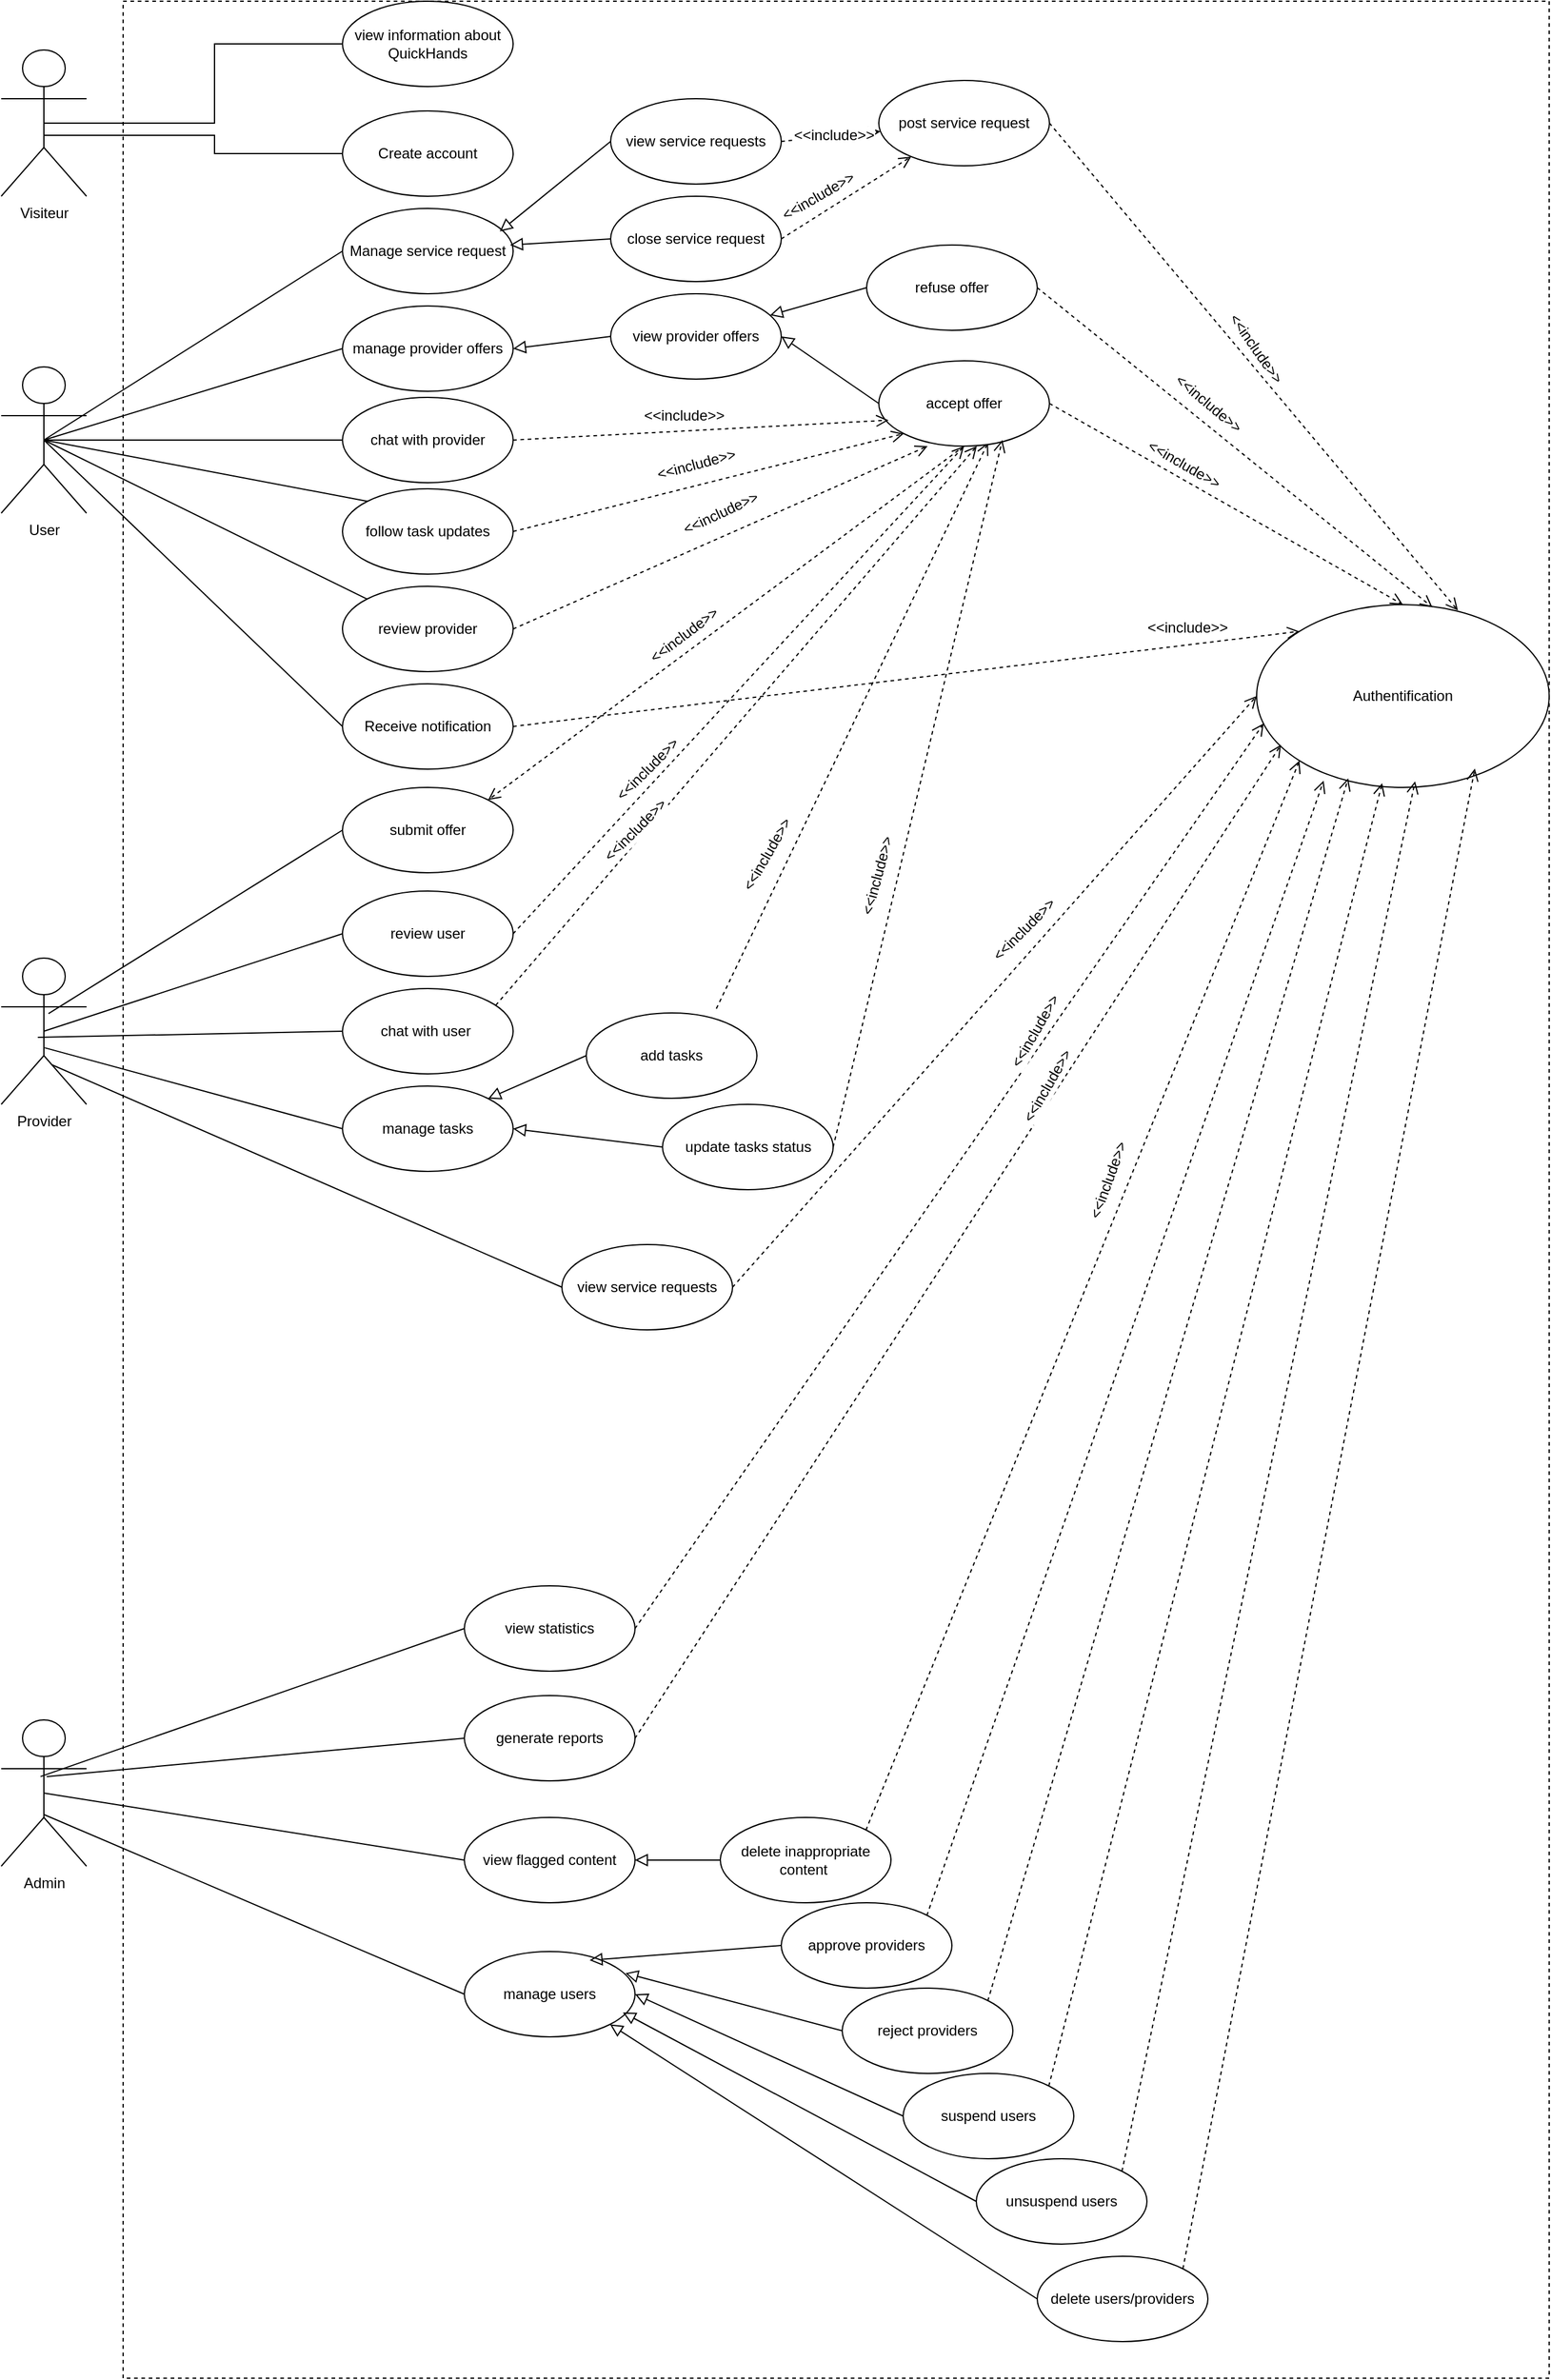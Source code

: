 <mxfile version="26.0.14">
  <diagram name="Page-1" id="0783ab3e-0a74-02c8-0abd-f7b4e66b4bec">
    <mxGraphModel dx="1167" dy="636" grid="1" gridSize="10" guides="1" tooltips="1" connect="1" arrows="1" fold="1" page="1" pageScale="1" pageWidth="850" pageHeight="1100" background="none" math="0" shadow="0">
      <root>
        <mxCell id="0" />
        <mxCell id="1" parent="0" />
        <mxCell id="mzgaupVoUj_XSclomE8y-5" value="" style="html=1;whiteSpace=wrap;dashed=1;" parent="1" vertex="1">
          <mxGeometry x="140" y="50" width="1170" height="1950" as="geometry" />
        </mxCell>
        <mxCell id="mzgaupVoUj_XSclomE8y-13" style="edgeStyle=orthogonalEdgeStyle;rounded=0;orthogonalLoop=1;jettySize=auto;html=1;entryX=0;entryY=0.5;entryDx=0;entryDy=0;exitX=0.5;exitY=0.5;exitDx=0;exitDy=0;exitPerimeter=0;endArrow=none;startFill=0;" parent="1" source="mzgaupVoUj_XSclomE8y-7" target="mzgaupVoUj_XSclomE8y-11" edge="1">
          <mxGeometry relative="1" as="geometry" />
        </mxCell>
        <mxCell id="mzgaupVoUj_XSclomE8y-17" style="edgeStyle=orthogonalEdgeStyle;rounded=0;orthogonalLoop=1;jettySize=auto;html=1;exitX=0.5;exitY=0.5;exitDx=0;exitDy=0;exitPerimeter=0;endArrow=none;startFill=0;" parent="1" source="mzgaupVoUj_XSclomE8y-7" target="mzgaupVoUj_XSclomE8y-12" edge="1">
          <mxGeometry relative="1" as="geometry">
            <Array as="points">
              <mxPoint x="75" y="160" />
              <mxPoint x="215" y="160" />
              <mxPoint x="215" y="175" />
            </Array>
          </mxGeometry>
        </mxCell>
        <mxCell id="mzgaupVoUj_XSclomE8y-7" value="Visiteur" style="shape=umlActor;verticalLabelPosition=bottom;verticalAlign=top;html=1;" parent="1" vertex="1">
          <mxGeometry x="40" y="90" width="70" height="120" as="geometry" />
        </mxCell>
        <mxCell id="qqDhb3MHD4uEbVuL6zhM-2" style="edgeStyle=none;curved=1;rounded=0;orthogonalLoop=1;jettySize=auto;html=1;exitX=0.5;exitY=0.5;exitDx=0;exitDy=0;exitPerimeter=0;entryX=0;entryY=0.5;entryDx=0;entryDy=0;fontSize=12;startSize=8;endSize=8;endArrow=none;startFill=0;" edge="1" parent="1" source="mzgaupVoUj_XSclomE8y-8" target="mzgaupVoUj_XSclomE8y-18">
          <mxGeometry relative="1" as="geometry" />
        </mxCell>
        <mxCell id="qqDhb3MHD4uEbVuL6zhM-3" style="edgeStyle=none;curved=1;rounded=0;orthogonalLoop=1;jettySize=auto;html=1;exitX=0.5;exitY=0.5;exitDx=0;exitDy=0;exitPerimeter=0;entryX=0;entryY=0.5;entryDx=0;entryDy=0;fontSize=12;startSize=8;endSize=8;endArrow=none;startFill=0;" edge="1" parent="1" source="mzgaupVoUj_XSclomE8y-8" target="_5wqVxvhts2T_qIJkgKh-1">
          <mxGeometry relative="1" as="geometry" />
        </mxCell>
        <mxCell id="qqDhb3MHD4uEbVuL6zhM-4" style="edgeStyle=none;curved=1;rounded=0;orthogonalLoop=1;jettySize=auto;html=1;exitX=0.5;exitY=0.5;exitDx=0;exitDy=0;exitPerimeter=0;fontSize=12;startSize=8;endSize=8;endArrow=none;startFill=0;" edge="1" parent="1" source="mzgaupVoUj_XSclomE8y-8" target="_5wqVxvhts2T_qIJkgKh-4">
          <mxGeometry relative="1" as="geometry" />
        </mxCell>
        <mxCell id="qqDhb3MHD4uEbVuL6zhM-6" style="edgeStyle=none;curved=1;rounded=0;orthogonalLoop=1;jettySize=auto;html=1;exitX=0.5;exitY=0.5;exitDx=0;exitDy=0;exitPerimeter=0;entryX=0;entryY=0;entryDx=0;entryDy=0;fontSize=12;startSize=8;endSize=8;endArrow=none;startFill=0;" edge="1" parent="1" source="mzgaupVoUj_XSclomE8y-8" target="_5wqVxvhts2T_qIJkgKh-2">
          <mxGeometry relative="1" as="geometry" />
        </mxCell>
        <mxCell id="qqDhb3MHD4uEbVuL6zhM-7" style="edgeStyle=none;curved=1;rounded=0;orthogonalLoop=1;jettySize=auto;html=1;exitX=0.5;exitY=0.5;exitDx=0;exitDy=0;exitPerimeter=0;fontSize=12;startSize=8;endSize=8;endArrow=none;startFill=0;" edge="1" parent="1" source="mzgaupVoUj_XSclomE8y-8" target="_5wqVxvhts2T_qIJkgKh-3">
          <mxGeometry relative="1" as="geometry" />
        </mxCell>
        <mxCell id="qqDhb3MHD4uEbVuL6zhM-8" style="edgeStyle=none;curved=1;rounded=0;orthogonalLoop=1;jettySize=auto;html=1;exitX=0.5;exitY=0.5;exitDx=0;exitDy=0;exitPerimeter=0;entryX=0;entryY=0.5;entryDx=0;entryDy=0;fontSize=12;startSize=8;endSize=8;endArrow=none;startFill=0;" edge="1" parent="1" source="mzgaupVoUj_XSclomE8y-8" target="_5wqVxvhts2T_qIJkgKh-5">
          <mxGeometry relative="1" as="geometry" />
        </mxCell>
        <mxCell id="mzgaupVoUj_XSclomE8y-8" value="User" style="shape=umlActor;verticalLabelPosition=bottom;verticalAlign=top;html=1;" parent="1" vertex="1">
          <mxGeometry x="40" y="350" width="70" height="120" as="geometry" />
        </mxCell>
        <mxCell id="mzgaupVoUj_XSclomE8y-9" value="Provider" style="shape=umlActor;verticalLabelPosition=bottom;verticalAlign=top;html=1;" parent="1" vertex="1">
          <mxGeometry x="40" y="835" width="70" height="120" as="geometry" />
        </mxCell>
        <mxCell id="mzgaupVoUj_XSclomE8y-10" value="Admin" style="shape=umlActor;verticalLabelPosition=bottom;verticalAlign=top;html=1;" parent="1" vertex="1">
          <mxGeometry x="40" y="1460" width="70" height="120" as="geometry" />
        </mxCell>
        <mxCell id="mzgaupVoUj_XSclomE8y-11" value="view information about QuickHands" style="ellipse;whiteSpace=wrap;html=1;" parent="1" vertex="1">
          <mxGeometry x="320" y="50" width="140" height="70" as="geometry" />
        </mxCell>
        <mxCell id="mzgaupVoUj_XSclomE8y-12" value="Create account" style="ellipse;whiteSpace=wrap;html=1;" parent="1" vertex="1">
          <mxGeometry x="320" y="140" width="140" height="70" as="geometry" />
        </mxCell>
        <mxCell id="mzgaupVoUj_XSclomE8y-18" value="Manage service request" style="ellipse;whiteSpace=wrap;html=1;" parent="1" vertex="1">
          <mxGeometry x="320" y="220" width="140" height="70" as="geometry" />
        </mxCell>
        <mxCell id="_5wqVxvhts2T_qIJkgKh-1" value="manage provider offers" style="ellipse;whiteSpace=wrap;html=1;" parent="1" vertex="1">
          <mxGeometry x="320" y="300" width="140" height="70" as="geometry" />
        </mxCell>
        <mxCell id="qqDhb3MHD4uEbVuL6zhM-53" style="edgeStyle=none;curved=1;rounded=0;orthogonalLoop=1;jettySize=auto;html=1;exitX=1;exitY=0.5;exitDx=0;exitDy=0;entryX=0;entryY=1;entryDx=0;entryDy=0;fontSize=12;startSize=8;endSize=8;dashed=1;endArrow=open;endFill=0;" edge="1" parent="1" source="_5wqVxvhts2T_qIJkgKh-2" target="qqDhb3MHD4uEbVuL6zhM-26">
          <mxGeometry relative="1" as="geometry" />
        </mxCell>
        <mxCell id="_5wqVxvhts2T_qIJkgKh-2" value="follow task updates" style="ellipse;whiteSpace=wrap;html=1;" parent="1" vertex="1">
          <mxGeometry x="320" y="450" width="140" height="70" as="geometry" />
        </mxCell>
        <mxCell id="_5wqVxvhts2T_qIJkgKh-3" value="review provider" style="ellipse;whiteSpace=wrap;html=1;" parent="1" vertex="1">
          <mxGeometry x="320" y="530" width="140" height="70" as="geometry" />
        </mxCell>
        <mxCell id="_5wqVxvhts2T_qIJkgKh-4" value="chat with provider" style="ellipse;whiteSpace=wrap;html=1;" parent="1" vertex="1">
          <mxGeometry x="320" y="375" width="140" height="70" as="geometry" />
        </mxCell>
        <mxCell id="qqDhb3MHD4uEbVuL6zhM-57" style="edgeStyle=none;curved=1;rounded=0;orthogonalLoop=1;jettySize=auto;html=1;exitX=1;exitY=0.5;exitDx=0;exitDy=0;entryX=0;entryY=0;entryDx=0;entryDy=0;fontSize=12;startSize=8;endSize=8;dashed=1;endArrow=open;endFill=0;" edge="1" parent="1" source="_5wqVxvhts2T_qIJkgKh-5" target="qqDhb3MHD4uEbVuL6zhM-9">
          <mxGeometry relative="1" as="geometry" />
        </mxCell>
        <mxCell id="_5wqVxvhts2T_qIJkgKh-5" value="Receive notification" style="ellipse;whiteSpace=wrap;html=1;" parent="1" vertex="1">
          <mxGeometry x="320" y="610" width="140" height="70" as="geometry" />
        </mxCell>
        <mxCell id="qqDhb3MHD4uEbVuL6zhM-9" value="Authentification" style="ellipse;whiteSpace=wrap;html=1;" vertex="1" parent="1">
          <mxGeometry x="1070" y="545" width="240" height="150" as="geometry" />
        </mxCell>
        <mxCell id="qqDhb3MHD4uEbVuL6zhM-89" style="edgeStyle=none;curved=1;rounded=0;orthogonalLoop=1;jettySize=auto;html=1;exitX=1;exitY=0.5;exitDx=0;exitDy=0;entryX=0;entryY=0.5;entryDx=0;entryDy=0;fontSize=12;startSize=8;endSize=8;dashed=1;endArrow=open;endFill=0;" edge="1" parent="1" source="qqDhb3MHD4uEbVuL6zhM-10" target="qqDhb3MHD4uEbVuL6zhM-9">
          <mxGeometry relative="1" as="geometry" />
        </mxCell>
        <mxCell id="qqDhb3MHD4uEbVuL6zhM-10" value="view service requests" style="ellipse;whiteSpace=wrap;html=1;" vertex="1" parent="1">
          <mxGeometry x="500" y="1070" width="140" height="70" as="geometry" />
        </mxCell>
        <mxCell id="qqDhb3MHD4uEbVuL6zhM-11" value="post service request" style="ellipse;whiteSpace=wrap;html=1;" vertex="1" parent="1">
          <mxGeometry x="760" y="115" width="140" height="70" as="geometry" />
        </mxCell>
        <mxCell id="qqDhb3MHD4uEbVuL6zhM-37" style="edgeStyle=none;curved=1;rounded=0;orthogonalLoop=1;jettySize=auto;html=1;exitX=1;exitY=0.5;exitDx=0;exitDy=0;fontSize=12;startSize=8;endSize=8;dashed=1;endArrow=open;endFill=0;" edge="1" parent="1" source="qqDhb3MHD4uEbVuL6zhM-12" target="qqDhb3MHD4uEbVuL6zhM-11">
          <mxGeometry relative="1" as="geometry" />
        </mxCell>
        <mxCell id="qqDhb3MHD4uEbVuL6zhM-38" value="&amp;lt;&amp;lt;include&amp;gt;&amp;gt;" style="edgeLabel;html=1;align=center;verticalAlign=middle;resizable=0;points=[];fontSize=12;rotation=55;" vertex="1" connectable="0" parent="qqDhb3MHD4uEbVuL6zhM-37">
          <mxGeometry x="-0.21" y="-1" relative="1" as="geometry">
            <mxPoint x="357" y="172" as="offset" />
          </mxGeometry>
        </mxCell>
        <mxCell id="qqDhb3MHD4uEbVuL6zhM-12" value="view service requests" style="ellipse;whiteSpace=wrap;html=1;" vertex="1" parent="1">
          <mxGeometry x="540" y="130" width="140" height="70" as="geometry" />
        </mxCell>
        <mxCell id="qqDhb3MHD4uEbVuL6zhM-39" style="edgeStyle=none;curved=1;rounded=0;orthogonalLoop=1;jettySize=auto;html=1;exitX=1;exitY=0.5;exitDx=0;exitDy=0;fontSize=12;startSize=8;endSize=8;dashed=1;endArrow=open;endFill=0;" edge="1" parent="1" source="qqDhb3MHD4uEbVuL6zhM-13" target="qqDhb3MHD4uEbVuL6zhM-11">
          <mxGeometry relative="1" as="geometry" />
        </mxCell>
        <mxCell id="qqDhb3MHD4uEbVuL6zhM-13" value="close service request" style="ellipse;whiteSpace=wrap;html=1;" vertex="1" parent="1">
          <mxGeometry x="540" y="210" width="140" height="70" as="geometry" />
        </mxCell>
        <mxCell id="qqDhb3MHD4uEbVuL6zhM-43" style="edgeStyle=none;curved=1;rounded=0;orthogonalLoop=1;jettySize=auto;html=1;exitX=0;exitY=0.5;exitDx=0;exitDy=0;entryX=1;entryY=0.5;entryDx=0;entryDy=0;fontSize=12;startSize=8;endSize=8;endArrow=block;endFill=0;" edge="1" parent="1" source="qqDhb3MHD4uEbVuL6zhM-22" target="_5wqVxvhts2T_qIJkgKh-1">
          <mxGeometry relative="1" as="geometry" />
        </mxCell>
        <mxCell id="qqDhb3MHD4uEbVuL6zhM-22" value="view provider offers" style="ellipse;whiteSpace=wrap;html=1;" vertex="1" parent="1">
          <mxGeometry x="540" y="290" width="140" height="70" as="geometry" />
        </mxCell>
        <mxCell id="qqDhb3MHD4uEbVuL6zhM-46" style="edgeStyle=none;curved=1;rounded=0;orthogonalLoop=1;jettySize=auto;html=1;exitX=0;exitY=0.5;exitDx=0;exitDy=0;entryX=1;entryY=0.5;entryDx=0;entryDy=0;fontSize=12;startSize=8;endSize=8;endArrow=block;endFill=0;" edge="1" parent="1" source="qqDhb3MHD4uEbVuL6zhM-26" target="qqDhb3MHD4uEbVuL6zhM-22">
          <mxGeometry relative="1" as="geometry" />
        </mxCell>
        <mxCell id="qqDhb3MHD4uEbVuL6zhM-48" style="edgeStyle=none;curved=1;rounded=0;orthogonalLoop=1;jettySize=auto;html=1;exitX=1;exitY=0.5;exitDx=0;exitDy=0;entryX=0.5;entryY=0;entryDx=0;entryDy=0;fontSize=12;startSize=8;endSize=8;endArrow=open;endFill=0;dashed=1;" edge="1" parent="1" source="qqDhb3MHD4uEbVuL6zhM-26" target="qqDhb3MHD4uEbVuL6zhM-9">
          <mxGeometry relative="1" as="geometry" />
        </mxCell>
        <mxCell id="qqDhb3MHD4uEbVuL6zhM-75" style="edgeStyle=none;curved=1;rounded=0;orthogonalLoop=1;jettySize=auto;html=1;exitX=0.5;exitY=1;exitDx=0;exitDy=0;entryX=1;entryY=0;entryDx=0;entryDy=0;fontSize=12;startSize=8;endSize=8;dashed=1;endArrow=open;endFill=0;" edge="1" parent="1" source="qqDhb3MHD4uEbVuL6zhM-26" target="qqDhb3MHD4uEbVuL6zhM-64">
          <mxGeometry relative="1" as="geometry" />
        </mxCell>
        <mxCell id="qqDhb3MHD4uEbVuL6zhM-78" style="edgeStyle=none;curved=1;rounded=0;orthogonalLoop=1;jettySize=auto;html=1;exitX=0.5;exitY=1;exitDx=0;exitDy=0;entryX=0.895;entryY=0.203;entryDx=0;entryDy=0;fontSize=12;startSize=8;endSize=8;dashed=1;endArrow=none;endFill=0;entryPerimeter=0;startArrow=open;startFill=0;" edge="1" parent="1" target="qqDhb3MHD4uEbVuL6zhM-67">
          <mxGeometry relative="1" as="geometry">
            <mxPoint x="840.42" y="415" as="sourcePoint" />
            <mxPoint x="450.004" y="870.294" as="targetPoint" />
          </mxGeometry>
        </mxCell>
        <mxCell id="qqDhb3MHD4uEbVuL6zhM-80" style="edgeStyle=none;curved=1;rounded=0;orthogonalLoop=1;jettySize=auto;html=1;exitX=0.5;exitY=1;exitDx=0;exitDy=0;fontSize=12;startSize=8;endSize=8;endArrow=none;endFill=0;startArrow=open;startFill=0;dashed=1;" edge="1" parent="1">
          <mxGeometry relative="1" as="geometry">
            <mxPoint x="849.66" y="412.02" as="sourcePoint" />
            <mxPoint x="625.996" y="877.986" as="targetPoint" />
          </mxGeometry>
        </mxCell>
        <mxCell id="qqDhb3MHD4uEbVuL6zhM-26" value="accept offer" style="ellipse;whiteSpace=wrap;html=1;" vertex="1" parent="1">
          <mxGeometry x="760" y="345" width="140" height="70" as="geometry" />
        </mxCell>
        <mxCell id="qqDhb3MHD4uEbVuL6zhM-45" style="edgeStyle=none;curved=1;rounded=0;orthogonalLoop=1;jettySize=auto;html=1;exitX=0;exitY=0.5;exitDx=0;exitDy=0;fontSize=12;startSize=8;endSize=8;endArrow=block;endFill=0;" edge="1" parent="1" source="qqDhb3MHD4uEbVuL6zhM-33" target="qqDhb3MHD4uEbVuL6zhM-22">
          <mxGeometry relative="1" as="geometry" />
        </mxCell>
        <mxCell id="qqDhb3MHD4uEbVuL6zhM-33" value="refuse offer" style="ellipse;whiteSpace=wrap;html=1;" vertex="1" parent="1">
          <mxGeometry x="750" y="250" width="140" height="70" as="geometry" />
        </mxCell>
        <mxCell id="qqDhb3MHD4uEbVuL6zhM-35" style="edgeStyle=none;curved=1;rounded=0;orthogonalLoop=1;jettySize=auto;html=1;exitX=0;exitY=0.5;exitDx=0;exitDy=0;entryX=0.922;entryY=0.269;entryDx=0;entryDy=0;entryPerimeter=0;fontSize=12;startSize=8;endSize=8;endArrow=block;endFill=0;" edge="1" parent="1" source="qqDhb3MHD4uEbVuL6zhM-12" target="mzgaupVoUj_XSclomE8y-18">
          <mxGeometry relative="1" as="geometry" />
        </mxCell>
        <mxCell id="qqDhb3MHD4uEbVuL6zhM-36" style="edgeStyle=none;curved=1;rounded=0;orthogonalLoop=1;jettySize=auto;html=1;exitX=0;exitY=0.5;exitDx=0;exitDy=0;entryX=0.982;entryY=0.428;entryDx=0;entryDy=0;entryPerimeter=0;fontSize=12;startSize=8;endSize=8;endArrow=block;endFill=0;" edge="1" parent="1" source="qqDhb3MHD4uEbVuL6zhM-13" target="mzgaupVoUj_XSclomE8y-18">
          <mxGeometry relative="1" as="geometry" />
        </mxCell>
        <mxCell id="qqDhb3MHD4uEbVuL6zhM-40" value="&amp;lt;&amp;lt;include&amp;gt;&amp;gt;" style="edgeLabel;html=1;align=center;verticalAlign=middle;resizable=0;points=[];fontSize=12;rotation=-30;" vertex="1" connectable="0" parent="1">
          <mxGeometry x="710.0" y="210.002" as="geometry" />
        </mxCell>
        <mxCell id="qqDhb3MHD4uEbVuL6zhM-41" style="edgeStyle=none;curved=1;rounded=0;orthogonalLoop=1;jettySize=auto;html=1;exitX=1;exitY=0.5;exitDx=0;exitDy=0;entryX=0.688;entryY=0.032;entryDx=0;entryDy=0;entryPerimeter=0;fontSize=12;startSize=8;endSize=8;endArrow=open;endFill=0;dashed=1;" edge="1" parent="1" source="qqDhb3MHD4uEbVuL6zhM-11" target="qqDhb3MHD4uEbVuL6zhM-9">
          <mxGeometry relative="1" as="geometry" />
        </mxCell>
        <mxCell id="qqDhb3MHD4uEbVuL6zhM-42" value="&amp;lt;&amp;lt;include&amp;gt;&amp;gt;" style="edgeLabel;html=1;align=center;verticalAlign=middle;resizable=0;points=[];fontSize=12;" vertex="1" connectable="0" parent="1">
          <mxGeometry x="722.566" y="159.71" as="geometry" />
        </mxCell>
        <mxCell id="qqDhb3MHD4uEbVuL6zhM-47" style="edgeStyle=none;curved=1;rounded=0;orthogonalLoop=1;jettySize=auto;html=1;exitX=1;exitY=0.5;exitDx=0;exitDy=0;entryX=0.601;entryY=0.015;entryDx=0;entryDy=0;entryPerimeter=0;fontSize=12;startSize=8;endSize=8;dashed=1;endArrow=open;endFill=0;" edge="1" parent="1" source="qqDhb3MHD4uEbVuL6zhM-33" target="qqDhb3MHD4uEbVuL6zhM-9">
          <mxGeometry relative="1" as="geometry" />
        </mxCell>
        <mxCell id="qqDhb3MHD4uEbVuL6zhM-49" value="&amp;lt;&amp;lt;include&amp;gt;&amp;gt;" style="edgeLabel;html=1;align=center;verticalAlign=middle;resizable=0;points=[];fontSize=12;rotation=40;" vertex="1" connectable="0" parent="1">
          <mxGeometry x="1029.996" y="380.0" as="geometry" />
        </mxCell>
        <mxCell id="qqDhb3MHD4uEbVuL6zhM-50" value="&amp;lt;&amp;lt;include&amp;gt;&amp;gt;" style="edgeLabel;html=1;align=center;verticalAlign=middle;resizable=0;points=[];fontSize=12;rotation=30;" vertex="1" connectable="0" parent="1">
          <mxGeometry x="1009.996" y="430.0" as="geometry" />
        </mxCell>
        <mxCell id="qqDhb3MHD4uEbVuL6zhM-52" style="edgeStyle=none;curved=1;rounded=0;orthogonalLoop=1;jettySize=auto;html=1;exitX=1;exitY=0.5;exitDx=0;exitDy=0;entryX=0.057;entryY=0.696;entryDx=0;entryDy=0;entryPerimeter=0;fontSize=12;startSize=8;endSize=8;dashed=1;endArrow=open;endFill=0;" edge="1" parent="1" source="_5wqVxvhts2T_qIJkgKh-4" target="qqDhb3MHD4uEbVuL6zhM-26">
          <mxGeometry relative="1" as="geometry" />
        </mxCell>
        <mxCell id="qqDhb3MHD4uEbVuL6zhM-54" style="edgeStyle=none;curved=1;rounded=0;orthogonalLoop=1;jettySize=auto;html=1;exitX=1;exitY=0.5;exitDx=0;exitDy=0;entryX=0.286;entryY=1;entryDx=0;entryDy=0;entryPerimeter=0;fontSize=12;startSize=8;endSize=8;dashed=1;endArrow=open;endFill=0;" edge="1" parent="1" source="_5wqVxvhts2T_qIJkgKh-3" target="qqDhb3MHD4uEbVuL6zhM-26">
          <mxGeometry relative="1" as="geometry" />
        </mxCell>
        <mxCell id="qqDhb3MHD4uEbVuL6zhM-58" value="&amp;lt;&amp;lt;include&amp;gt;&amp;gt;" style="edgeLabel;html=1;align=center;verticalAlign=middle;resizable=0;points=[];fontSize=12;rotation=0;" vertex="1" connectable="0" parent="1">
          <mxGeometry x="599.998" y="390.001" as="geometry" />
        </mxCell>
        <mxCell id="qqDhb3MHD4uEbVuL6zhM-60" value="&amp;lt;&amp;lt;include&amp;gt;&amp;gt;" style="edgeLabel;html=1;align=center;verticalAlign=middle;resizable=0;points=[];fontSize=12;rotation=-15;" vertex="1" connectable="0" parent="1">
          <mxGeometry x="609.998" y="430.001" as="geometry" />
        </mxCell>
        <mxCell id="qqDhb3MHD4uEbVuL6zhM-61" value="&amp;lt;&amp;lt;include&amp;gt;&amp;gt;" style="edgeLabel;html=1;align=center;verticalAlign=middle;resizable=0;points=[];fontSize=12;rotation=-25;" vertex="1" connectable="0" parent="1">
          <mxGeometry x="629.998" y="470.001" as="geometry" />
        </mxCell>
        <mxCell id="qqDhb3MHD4uEbVuL6zhM-63" value="&amp;lt;&amp;lt;include&amp;gt;&amp;gt;" style="edgeLabel;html=1;align=center;verticalAlign=middle;resizable=0;points=[];fontSize=12;rotation=0;" vertex="1" connectable="0" parent="1">
          <mxGeometry x="629.996" y="600.0" as="geometry">
            <mxPoint x="383" y="-36" as="offset" />
          </mxGeometry>
        </mxCell>
        <mxCell id="qqDhb3MHD4uEbVuL6zhM-64" value="submit offer" style="ellipse;whiteSpace=wrap;html=1;" vertex="1" parent="1">
          <mxGeometry x="320" y="695" width="140" height="70" as="geometry" />
        </mxCell>
        <mxCell id="qqDhb3MHD4uEbVuL6zhM-65" value="manage tasks" style="ellipse;whiteSpace=wrap;html=1;" vertex="1" parent="1">
          <mxGeometry x="320" y="940" width="140" height="70" as="geometry" />
        </mxCell>
        <mxCell id="qqDhb3MHD4uEbVuL6zhM-76" style="edgeStyle=none;curved=1;rounded=0;orthogonalLoop=1;jettySize=auto;html=1;exitX=1;exitY=0.5;exitDx=0;exitDy=0;entryX=0.5;entryY=1;entryDx=0;entryDy=0;fontSize=12;startSize=8;endSize=8;dashed=1;endArrow=open;endFill=0;" edge="1" parent="1" source="qqDhb3MHD4uEbVuL6zhM-66" target="qqDhb3MHD4uEbVuL6zhM-26">
          <mxGeometry relative="1" as="geometry" />
        </mxCell>
        <mxCell id="qqDhb3MHD4uEbVuL6zhM-66" value="review user" style="ellipse;whiteSpace=wrap;html=1;" vertex="1" parent="1">
          <mxGeometry x="320" y="780" width="140" height="70" as="geometry" />
        </mxCell>
        <mxCell id="qqDhb3MHD4uEbVuL6zhM-86" style="edgeStyle=none;curved=1;rounded=0;orthogonalLoop=1;jettySize=auto;html=1;exitX=0;exitY=0.5;exitDx=0;exitDy=0;fontSize=12;startSize=8;endSize=8;endArrow=none;startFill=0;" edge="1" parent="1" source="qqDhb3MHD4uEbVuL6zhM-67">
          <mxGeometry relative="1" as="geometry">
            <mxPoint x="70" y="900" as="targetPoint" />
          </mxGeometry>
        </mxCell>
        <mxCell id="qqDhb3MHD4uEbVuL6zhM-67" value="chat with user&amp;nbsp;" style="ellipse;whiteSpace=wrap;html=1;" vertex="1" parent="1">
          <mxGeometry x="320" y="860" width="140" height="70" as="geometry" />
        </mxCell>
        <mxCell id="qqDhb3MHD4uEbVuL6zhM-95" style="edgeStyle=none;curved=1;rounded=0;orthogonalLoop=1;jettySize=auto;html=1;exitX=0;exitY=0.5;exitDx=0;exitDy=0;entryX=1;entryY=0;entryDx=0;entryDy=0;fontSize=12;startSize=8;endSize=8;endArrow=block;endFill=0;" edge="1" parent="1" source="qqDhb3MHD4uEbVuL6zhM-68" target="qqDhb3MHD4uEbVuL6zhM-65">
          <mxGeometry relative="1" as="geometry" />
        </mxCell>
        <mxCell id="qqDhb3MHD4uEbVuL6zhM-68" value="add tasks" style="ellipse;whiteSpace=wrap;html=1;" vertex="1" parent="1">
          <mxGeometry x="520" y="880" width="140" height="70" as="geometry" />
        </mxCell>
        <mxCell id="qqDhb3MHD4uEbVuL6zhM-96" style="edgeStyle=none;curved=1;rounded=0;orthogonalLoop=1;jettySize=auto;html=1;exitX=0;exitY=0.5;exitDx=0;exitDy=0;entryX=1;entryY=0.5;entryDx=0;entryDy=0;fontSize=12;startSize=8;endSize=8;endArrow=block;endFill=0;" edge="1" parent="1" source="qqDhb3MHD4uEbVuL6zhM-71" target="qqDhb3MHD4uEbVuL6zhM-65">
          <mxGeometry relative="1" as="geometry" />
        </mxCell>
        <mxCell id="qqDhb3MHD4uEbVuL6zhM-71" value="update tasks status" style="ellipse;whiteSpace=wrap;html=1;" vertex="1" parent="1">
          <mxGeometry x="582.57" y="955" width="140" height="70" as="geometry" />
        </mxCell>
        <mxCell id="qqDhb3MHD4uEbVuL6zhM-74" value="&amp;lt;&amp;lt;include&amp;gt;&amp;gt;" style="edgeLabel;html=1;align=center;verticalAlign=middle;resizable=0;points=[];fontSize=12;rotation=-37;" vertex="1" connectable="0" parent="1">
          <mxGeometry x="599.998" y="570.001" as="geometry" />
        </mxCell>
        <mxCell id="qqDhb3MHD4uEbVuL6zhM-77" value="&amp;lt;&amp;lt;include&amp;gt;&amp;gt;" style="edgeLabel;html=1;align=center;verticalAlign=middle;resizable=0;points=[];fontSize=12;rotation=-45;" vertex="1" connectable="0" parent="1">
          <mxGeometry x="569.998" y="680.001" as="geometry" />
        </mxCell>
        <mxCell id="qqDhb3MHD4uEbVuL6zhM-79" value="&amp;lt;&amp;lt;include&amp;gt;&amp;gt;" style="edgeLabel;html=1;align=center;verticalAlign=middle;resizable=0;points=[];fontSize=12;rotation=-45;" vertex="1" connectable="0" parent="1">
          <mxGeometry x="559.998" y="730.001" as="geometry" />
        </mxCell>
        <mxCell id="qqDhb3MHD4uEbVuL6zhM-81" style="edgeStyle=none;curved=1;rounded=0;orthogonalLoop=1;jettySize=auto;html=1;exitX=1;exitY=0.5;exitDx=0;exitDy=0;entryX=0.724;entryY=0.929;entryDx=0;entryDy=0;entryPerimeter=0;fontSize=12;startSize=8;endSize=8;endArrow=open;endFill=0;dashed=1;" edge="1" parent="1" source="qqDhb3MHD4uEbVuL6zhM-71" target="qqDhb3MHD4uEbVuL6zhM-26">
          <mxGeometry relative="1" as="geometry" />
        </mxCell>
        <mxCell id="qqDhb3MHD4uEbVuL6zhM-82" value="&amp;lt;&amp;lt;include&amp;gt;&amp;gt;" style="edgeLabel;html=1;align=center;verticalAlign=middle;resizable=0;points=[];fontSize=12;rotation=-60;" vertex="1" connectable="0" parent="1">
          <mxGeometry x="679.998" y="750.001" as="geometry">
            <mxPoint x="-6.0" y="-10.392" as="offset" />
          </mxGeometry>
        </mxCell>
        <mxCell id="qqDhb3MHD4uEbVuL6zhM-83" value="&amp;lt;&amp;lt;include&amp;gt;&amp;gt;" style="edgeLabel;html=1;align=center;verticalAlign=middle;resizable=0;points=[];fontSize=12;rotation=-75;" vertex="1" connectable="0" parent="1">
          <mxGeometry x="769.998" y="765.001" as="geometry">
            <mxPoint x="-6.0" y="-10.392" as="offset" />
          </mxGeometry>
        </mxCell>
        <mxCell id="qqDhb3MHD4uEbVuL6zhM-84" style="edgeStyle=none;curved=1;rounded=0;orthogonalLoop=1;jettySize=auto;html=1;exitX=0;exitY=0.5;exitDx=0;exitDy=0;entryX=0.554;entryY=0.38;entryDx=0;entryDy=0;entryPerimeter=0;fontSize=12;startSize=8;endSize=8;endArrow=none;startFill=0;" edge="1" parent="1" source="qqDhb3MHD4uEbVuL6zhM-64" target="mzgaupVoUj_XSclomE8y-9">
          <mxGeometry relative="1" as="geometry" />
        </mxCell>
        <mxCell id="qqDhb3MHD4uEbVuL6zhM-85" style="edgeStyle=none;curved=1;rounded=0;orthogonalLoop=1;jettySize=auto;html=1;exitX=0;exitY=0.5;exitDx=0;exitDy=0;entryX=0.5;entryY=0.5;entryDx=0;entryDy=0;entryPerimeter=0;fontSize=12;startSize=8;endSize=8;endArrow=none;startFill=0;" edge="1" parent="1" source="qqDhb3MHD4uEbVuL6zhM-66" target="mzgaupVoUj_XSclomE8y-9">
          <mxGeometry relative="1" as="geometry" />
        </mxCell>
        <mxCell id="qqDhb3MHD4uEbVuL6zhM-87" style="edgeStyle=none;curved=1;rounded=0;orthogonalLoop=1;jettySize=auto;html=1;exitX=0;exitY=0.5;exitDx=0;exitDy=0;entryX=0.509;entryY=0.613;entryDx=0;entryDy=0;entryPerimeter=0;fontSize=12;startSize=8;endSize=8;endArrow=none;startFill=0;" edge="1" parent="1" source="qqDhb3MHD4uEbVuL6zhM-65" target="mzgaupVoUj_XSclomE8y-9">
          <mxGeometry relative="1" as="geometry" />
        </mxCell>
        <mxCell id="qqDhb3MHD4uEbVuL6zhM-88" style="edgeStyle=none;curved=1;rounded=0;orthogonalLoop=1;jettySize=auto;html=1;exitX=0;exitY=0.5;exitDx=0;exitDy=0;entryX=0.589;entryY=0.728;entryDx=0;entryDy=0;entryPerimeter=0;fontSize=12;startSize=8;endSize=8;endArrow=none;startFill=0;" edge="1" parent="1" source="qqDhb3MHD4uEbVuL6zhM-10" target="mzgaupVoUj_XSclomE8y-9">
          <mxGeometry relative="1" as="geometry" />
        </mxCell>
        <mxCell id="qqDhb3MHD4uEbVuL6zhM-90" value="&amp;lt;&amp;lt;include&amp;gt;&amp;gt;" style="edgeLabel;html=1;align=center;verticalAlign=middle;resizable=0;points=[];fontSize=12;rotation=-45;" vertex="1" connectable="0" parent="1">
          <mxGeometry x="889.998" y="815.001" as="geometry">
            <mxPoint x="-6.0" y="-10.392" as="offset" />
          </mxGeometry>
        </mxCell>
        <mxCell id="qqDhb3MHD4uEbVuL6zhM-91" value="view statistics" style="ellipse;whiteSpace=wrap;html=1;" vertex="1" parent="1">
          <mxGeometry x="420" y="1350" width="140" height="70" as="geometry" />
        </mxCell>
        <mxCell id="qqDhb3MHD4uEbVuL6zhM-92" value="generate reports" style="ellipse;whiteSpace=wrap;html=1;" vertex="1" parent="1">
          <mxGeometry x="420" y="1440" width="140" height="70" as="geometry" />
        </mxCell>
        <mxCell id="qqDhb3MHD4uEbVuL6zhM-93" value="view flagged content" style="ellipse;whiteSpace=wrap;html=1;" vertex="1" parent="1">
          <mxGeometry x="420" y="1540" width="140" height="70" as="geometry" />
        </mxCell>
        <mxCell id="qqDhb3MHD4uEbVuL6zhM-94" value="manage users" style="ellipse;whiteSpace=wrap;html=1;" vertex="1" parent="1">
          <mxGeometry x="420" y="1650" width="140" height="70" as="geometry" />
        </mxCell>
        <mxCell id="qqDhb3MHD4uEbVuL6zhM-97" style="edgeStyle=none;curved=1;rounded=0;orthogonalLoop=1;jettySize=auto;html=1;exitX=1;exitY=0.5;exitDx=0;exitDy=0;entryX=0.024;entryY=0.65;entryDx=0;entryDy=0;entryPerimeter=0;fontSize=12;startSize=8;endSize=8;endArrow=open;endFill=0;dashed=1;" edge="1" parent="1" source="qqDhb3MHD4uEbVuL6zhM-91" target="qqDhb3MHD4uEbVuL6zhM-9">
          <mxGeometry relative="1" as="geometry" />
        </mxCell>
        <mxCell id="qqDhb3MHD4uEbVuL6zhM-98" value="&amp;lt;&amp;lt;include&amp;gt;&amp;gt;" style="edgeLabel;html=1;align=center;verticalAlign=middle;resizable=0;points=[];fontSize=12;rotation=-60;" vertex="1" connectable="0" parent="1">
          <mxGeometry x="899.998" y="895.001" as="geometry">
            <mxPoint x="-6.0" y="-10.392" as="offset" />
          </mxGeometry>
        </mxCell>
        <mxCell id="qqDhb3MHD4uEbVuL6zhM-99" style="edgeStyle=none;curved=1;rounded=0;orthogonalLoop=1;jettySize=auto;html=1;exitX=1;exitY=0.5;exitDx=0;exitDy=0;entryX=0.083;entryY=0.767;entryDx=0;entryDy=0;entryPerimeter=0;fontSize=12;startSize=8;endSize=8;endArrow=open;endFill=0;dashed=1;" edge="1" parent="1" source="qqDhb3MHD4uEbVuL6zhM-92" target="qqDhb3MHD4uEbVuL6zhM-9">
          <mxGeometry relative="1" as="geometry" />
        </mxCell>
        <mxCell id="qqDhb3MHD4uEbVuL6zhM-100" value="&amp;lt;&amp;lt;include&amp;gt;&amp;gt;" style="edgeLabel;html=1;align=center;verticalAlign=middle;resizable=0;points=[];fontSize=12;rotation=-60;" vertex="1" connectable="0" parent="1">
          <mxGeometry x="909.998" y="940.001" as="geometry">
            <mxPoint x="-6.0" y="-10.392" as="offset" />
          </mxGeometry>
        </mxCell>
        <mxCell id="qqDhb3MHD4uEbVuL6zhM-102" style="edgeStyle=none;curved=1;rounded=0;orthogonalLoop=1;jettySize=auto;html=1;exitX=0;exitY=0.5;exitDx=0;exitDy=0;entryX=1;entryY=0.5;entryDx=0;entryDy=0;fontSize=12;startSize=8;endSize=8;endArrow=block;endFill=0;" edge="1" parent="1" source="qqDhb3MHD4uEbVuL6zhM-101" target="qqDhb3MHD4uEbVuL6zhM-93">
          <mxGeometry relative="1" as="geometry" />
        </mxCell>
        <mxCell id="qqDhb3MHD4uEbVuL6zhM-103" style="edgeStyle=none;curved=1;rounded=0;orthogonalLoop=1;jettySize=auto;html=1;exitX=1;exitY=0;exitDx=0;exitDy=0;entryX=0;entryY=1;entryDx=0;entryDy=0;fontSize=12;startSize=8;endSize=8;endArrow=open;endFill=0;dashed=1;" edge="1" parent="1" source="qqDhb3MHD4uEbVuL6zhM-101" target="qqDhb3MHD4uEbVuL6zhM-9">
          <mxGeometry relative="1" as="geometry" />
        </mxCell>
        <mxCell id="qqDhb3MHD4uEbVuL6zhM-101" value="delete inappropriate content&amp;nbsp;" style="ellipse;whiteSpace=wrap;html=1;" vertex="1" parent="1">
          <mxGeometry x="630" y="1540" width="140" height="70" as="geometry" />
        </mxCell>
        <mxCell id="qqDhb3MHD4uEbVuL6zhM-104" value="&amp;lt;&amp;lt;include&amp;gt;&amp;gt;" style="edgeLabel;html=1;align=center;verticalAlign=middle;resizable=0;points=[];fontSize=12;rotation=-70;" vertex="1" connectable="0" parent="1">
          <mxGeometry x="889.998" y="905.001" as="geometry">
            <mxPoint x="-86.289" y="92.543" as="offset" />
          </mxGeometry>
        </mxCell>
        <mxCell id="qqDhb3MHD4uEbVuL6zhM-105" value="approve providers" style="ellipse;whiteSpace=wrap;html=1;" vertex="1" parent="1">
          <mxGeometry x="680" y="1610" width="140" height="70" as="geometry" />
        </mxCell>
        <mxCell id="qqDhb3MHD4uEbVuL6zhM-106" value="reject providers" style="ellipse;whiteSpace=wrap;html=1;" vertex="1" parent="1">
          <mxGeometry x="730" y="1680" width="140" height="70" as="geometry" />
        </mxCell>
        <mxCell id="qqDhb3MHD4uEbVuL6zhM-121" style="edgeStyle=none;curved=1;rounded=0;orthogonalLoop=1;jettySize=auto;html=1;exitX=0;exitY=0.5;exitDx=0;exitDy=0;entryX=1;entryY=0.5;entryDx=0;entryDy=0;fontSize=12;startSize=8;endSize=8;endArrow=block;endFill=0;" edge="1" parent="1" source="qqDhb3MHD4uEbVuL6zhM-107" target="qqDhb3MHD4uEbVuL6zhM-94">
          <mxGeometry relative="1" as="geometry" />
        </mxCell>
        <mxCell id="qqDhb3MHD4uEbVuL6zhM-107" value="suspend users" style="ellipse;whiteSpace=wrap;html=1;" vertex="1" parent="1">
          <mxGeometry x="780" y="1750" width="140" height="70" as="geometry" />
        </mxCell>
        <mxCell id="qqDhb3MHD4uEbVuL6zhM-117" style="edgeStyle=none;curved=1;rounded=0;orthogonalLoop=1;jettySize=auto;html=1;exitX=1;exitY=0;exitDx=0;exitDy=0;fontSize=12;startSize=8;endSize=8;endArrow=open;endFill=0;dashed=1;" edge="1" parent="1" source="qqDhb3MHD4uEbVuL6zhM-108">
          <mxGeometry relative="1" as="geometry">
            <mxPoint x="1200" y="690" as="targetPoint" />
          </mxGeometry>
        </mxCell>
        <mxCell id="qqDhb3MHD4uEbVuL6zhM-108" value="unsuspend users" style="ellipse;whiteSpace=wrap;html=1;" vertex="1" parent="1">
          <mxGeometry x="840" y="1820" width="140" height="70" as="geometry" />
        </mxCell>
        <mxCell id="qqDhb3MHD4uEbVuL6zhM-123" style="edgeStyle=none;curved=1;rounded=0;orthogonalLoop=1;jettySize=auto;html=1;exitX=0;exitY=0.5;exitDx=0;exitDy=0;entryX=1;entryY=1;entryDx=0;entryDy=0;fontSize=12;startSize=8;endSize=8;endArrow=block;endFill=0;" edge="1" parent="1" source="qqDhb3MHD4uEbVuL6zhM-112" target="qqDhb3MHD4uEbVuL6zhM-94">
          <mxGeometry relative="1" as="geometry" />
        </mxCell>
        <mxCell id="qqDhb3MHD4uEbVuL6zhM-112" value="delete users/providers" style="ellipse;whiteSpace=wrap;html=1;" vertex="1" parent="1">
          <mxGeometry x="890" y="1900" width="140" height="70" as="geometry" />
        </mxCell>
        <mxCell id="qqDhb3MHD4uEbVuL6zhM-113" style="edgeStyle=none;curved=1;rounded=0;orthogonalLoop=1;jettySize=auto;html=1;exitX=1;exitY=0;exitDx=0;exitDy=0;entryX=0.229;entryY=0.963;entryDx=0;entryDy=0;entryPerimeter=0;fontSize=12;startSize=8;endSize=8;endArrow=open;endFill=0;dashed=1;" edge="1" parent="1" source="qqDhb3MHD4uEbVuL6zhM-105" target="qqDhb3MHD4uEbVuL6zhM-9">
          <mxGeometry relative="1" as="geometry" />
        </mxCell>
        <mxCell id="qqDhb3MHD4uEbVuL6zhM-115" style="edgeStyle=none;curved=1;rounded=0;orthogonalLoop=1;jettySize=auto;html=1;exitX=1;exitY=0;exitDx=0;exitDy=0;entryX=0.313;entryY=0.95;entryDx=0;entryDy=0;entryPerimeter=0;fontSize=12;startSize=8;endSize=8;endArrow=open;endFill=0;dashed=1;" edge="1" parent="1" source="qqDhb3MHD4uEbVuL6zhM-106" target="qqDhb3MHD4uEbVuL6zhM-9">
          <mxGeometry relative="1" as="geometry" />
        </mxCell>
        <mxCell id="qqDhb3MHD4uEbVuL6zhM-116" style="edgeStyle=none;curved=1;rounded=0;orthogonalLoop=1;jettySize=auto;html=1;exitX=1;exitY=0;exitDx=0;exitDy=0;entryX=0.429;entryY=0.977;entryDx=0;entryDy=0;entryPerimeter=0;fontSize=12;startSize=8;endSize=8;endArrow=open;endFill=0;dashed=1;" edge="1" parent="1" source="qqDhb3MHD4uEbVuL6zhM-107" target="qqDhb3MHD4uEbVuL6zhM-9">
          <mxGeometry relative="1" as="geometry" />
        </mxCell>
        <mxCell id="qqDhb3MHD4uEbVuL6zhM-118" style="edgeStyle=none;curved=1;rounded=0;orthogonalLoop=1;jettySize=auto;html=1;exitX=1;exitY=0;exitDx=0;exitDy=0;entryX=0.746;entryY=0.897;entryDx=0;entryDy=0;entryPerimeter=0;fontSize=12;startSize=8;endSize=8;endArrow=open;endFill=0;dashed=1;" edge="1" parent="1" source="qqDhb3MHD4uEbVuL6zhM-112" target="qqDhb3MHD4uEbVuL6zhM-9">
          <mxGeometry relative="1" as="geometry" />
        </mxCell>
        <mxCell id="qqDhb3MHD4uEbVuL6zhM-119" style="edgeStyle=none;curved=1;rounded=0;orthogonalLoop=1;jettySize=auto;html=1;exitX=0;exitY=0.5;exitDx=0;exitDy=0;entryX=0.734;entryY=0.102;entryDx=0;entryDy=0;entryPerimeter=0;fontSize=12;startSize=8;endSize=8;endArrow=block;endFill=0;" edge="1" parent="1" source="qqDhb3MHD4uEbVuL6zhM-105" target="qqDhb3MHD4uEbVuL6zhM-94">
          <mxGeometry relative="1" as="geometry" />
        </mxCell>
        <mxCell id="qqDhb3MHD4uEbVuL6zhM-120" style="edgeStyle=none;curved=1;rounded=0;orthogonalLoop=1;jettySize=auto;html=1;exitX=0;exitY=0.5;exitDx=0;exitDy=0;entryX=0.944;entryY=0.254;entryDx=0;entryDy=0;entryPerimeter=0;fontSize=12;startSize=8;endSize=8;endArrow=block;endFill=0;" edge="1" parent="1" source="qqDhb3MHD4uEbVuL6zhM-106" target="qqDhb3MHD4uEbVuL6zhM-94">
          <mxGeometry relative="1" as="geometry" />
        </mxCell>
        <mxCell id="qqDhb3MHD4uEbVuL6zhM-122" style="edgeStyle=none;curved=1;rounded=0;orthogonalLoop=1;jettySize=auto;html=1;exitX=0;exitY=0.5;exitDx=0;exitDy=0;entryX=0.929;entryY=0.714;entryDx=0;entryDy=0;entryPerimeter=0;fontSize=12;startSize=8;endSize=8;endArrow=block;endFill=0;" edge="1" parent="1" source="qqDhb3MHD4uEbVuL6zhM-108" target="qqDhb3MHD4uEbVuL6zhM-94">
          <mxGeometry relative="1" as="geometry" />
        </mxCell>
        <mxCell id="qqDhb3MHD4uEbVuL6zhM-124" style="edgeStyle=none;curved=1;rounded=0;orthogonalLoop=1;jettySize=auto;html=1;exitX=0;exitY=0.5;exitDx=0;exitDy=0;entryX=0.461;entryY=0.387;entryDx=0;entryDy=0;entryPerimeter=0;fontSize=12;startSize=8;endSize=8;endArrow=none;startFill=0;" edge="1" parent="1" source="qqDhb3MHD4uEbVuL6zhM-91" target="mzgaupVoUj_XSclomE8y-10">
          <mxGeometry relative="1" as="geometry" />
        </mxCell>
        <mxCell id="qqDhb3MHD4uEbVuL6zhM-125" style="edgeStyle=none;curved=1;rounded=0;orthogonalLoop=1;jettySize=auto;html=1;exitX=0;exitY=0.5;exitDx=0;exitDy=0;entryX=0.533;entryY=0.387;entryDx=0;entryDy=0;entryPerimeter=0;fontSize=12;startSize=8;endSize=8;endArrow=none;startFill=0;" edge="1" parent="1" source="qqDhb3MHD4uEbVuL6zhM-92" target="mzgaupVoUj_XSclomE8y-10">
          <mxGeometry relative="1" as="geometry" />
        </mxCell>
        <mxCell id="qqDhb3MHD4uEbVuL6zhM-126" style="edgeStyle=none;curved=1;rounded=0;orthogonalLoop=1;jettySize=auto;html=1;exitX=0;exitY=0.5;exitDx=0;exitDy=0;entryX=0.5;entryY=0.5;entryDx=0;entryDy=0;entryPerimeter=0;fontSize=12;startSize=8;endSize=8;endArrow=none;startFill=0;" edge="1" parent="1" source="qqDhb3MHD4uEbVuL6zhM-93" target="mzgaupVoUj_XSclomE8y-10">
          <mxGeometry relative="1" as="geometry" />
        </mxCell>
        <mxCell id="qqDhb3MHD4uEbVuL6zhM-127" style="edgeStyle=none;curved=1;rounded=0;orthogonalLoop=1;jettySize=auto;html=1;exitX=0;exitY=0.5;exitDx=0;exitDy=0;entryX=0.497;entryY=0.646;entryDx=0;entryDy=0;entryPerimeter=0;fontSize=12;startSize=8;endSize=8;endArrow=none;startFill=0;" edge="1" parent="1" source="qqDhb3MHD4uEbVuL6zhM-94" target="mzgaupVoUj_XSclomE8y-10">
          <mxGeometry relative="1" as="geometry" />
        </mxCell>
      </root>
    </mxGraphModel>
  </diagram>
</mxfile>

